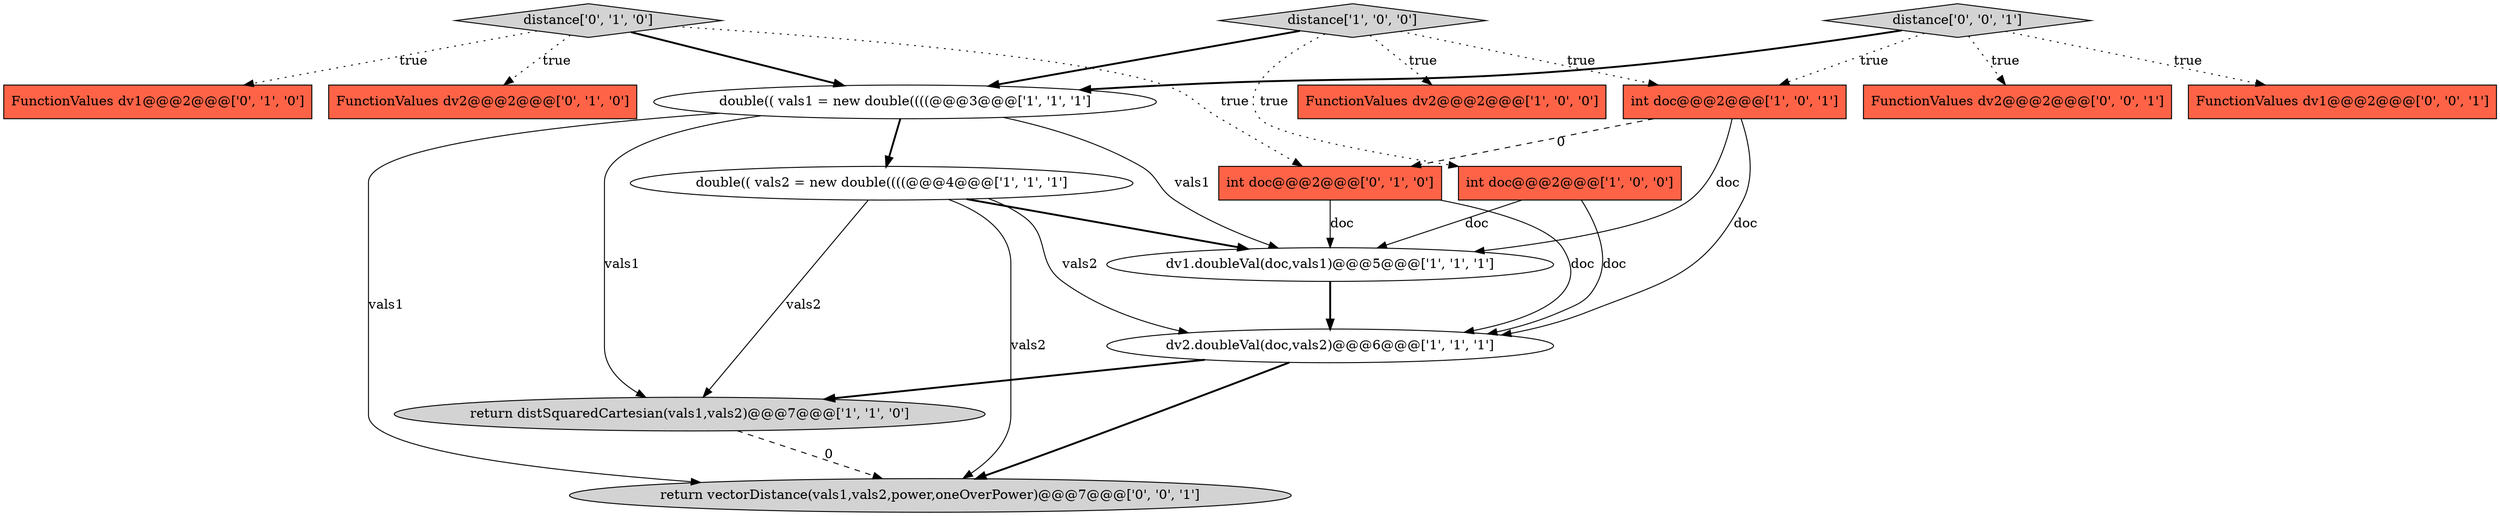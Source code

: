 digraph {
8 [style = filled, label = "double(( vals1 = new double((((@@@3@@@['1', '1', '1']", fillcolor = white, shape = ellipse image = "AAA0AAABBB1BBB"];
10 [style = filled, label = "distance['0', '1', '0']", fillcolor = lightgray, shape = diamond image = "AAA0AAABBB2BBB"];
6 [style = filled, label = "distance['1', '0', '0']", fillcolor = lightgray, shape = diamond image = "AAA0AAABBB1BBB"];
2 [style = filled, label = "dv2.doubleVal(doc,vals2)@@@6@@@['1', '1', '1']", fillcolor = white, shape = ellipse image = "AAA0AAABBB1BBB"];
13 [style = filled, label = "distance['0', '0', '1']", fillcolor = lightgray, shape = diamond image = "AAA0AAABBB3BBB"];
9 [style = filled, label = "FunctionValues dv2@@@2@@@['0', '1', '0']", fillcolor = tomato, shape = box image = "AAA0AAABBB2BBB"];
11 [style = filled, label = "FunctionValues dv1@@@2@@@['0', '1', '0']", fillcolor = tomato, shape = box image = "AAA0AAABBB2BBB"];
14 [style = filled, label = "FunctionValues dv2@@@2@@@['0', '0', '1']", fillcolor = tomato, shape = box image = "AAA0AAABBB3BBB"];
7 [style = filled, label = "int doc@@@2@@@['1', '0', '1']", fillcolor = tomato, shape = box image = "AAA0AAABBB1BBB"];
0 [style = filled, label = "FunctionValues dv2@@@2@@@['1', '0', '0']", fillcolor = tomato, shape = box image = "AAA0AAABBB1BBB"];
12 [style = filled, label = "int doc@@@2@@@['0', '1', '0']", fillcolor = tomato, shape = box image = "AAA1AAABBB2BBB"];
3 [style = filled, label = "return distSquaredCartesian(vals1,vals2)@@@7@@@['1', '1', '0']", fillcolor = lightgray, shape = ellipse image = "AAA0AAABBB1BBB"];
15 [style = filled, label = "FunctionValues dv1@@@2@@@['0', '0', '1']", fillcolor = tomato, shape = box image = "AAA0AAABBB3BBB"];
16 [style = filled, label = "return vectorDistance(vals1,vals2,power,oneOverPower)@@@7@@@['0', '0', '1']", fillcolor = lightgray, shape = ellipse image = "AAA0AAABBB3BBB"];
1 [style = filled, label = "dv1.doubleVal(doc,vals1)@@@5@@@['1', '1', '1']", fillcolor = white, shape = ellipse image = "AAA0AAABBB1BBB"];
5 [style = filled, label = "double(( vals2 = new double((((@@@4@@@['1', '1', '1']", fillcolor = white, shape = ellipse image = "AAA0AAABBB1BBB"];
4 [style = filled, label = "int doc@@@2@@@['1', '0', '0']", fillcolor = tomato, shape = box image = "AAA0AAABBB1BBB"];
7->2 [style = solid, label="doc"];
10->12 [style = dotted, label="true"];
8->1 [style = solid, label="vals1"];
2->3 [style = bold, label=""];
5->16 [style = solid, label="vals2"];
12->1 [style = solid, label="doc"];
13->7 [style = dotted, label="true"];
10->9 [style = dotted, label="true"];
5->3 [style = solid, label="vals2"];
12->2 [style = solid, label="doc"];
5->1 [style = bold, label=""];
8->5 [style = bold, label=""];
10->8 [style = bold, label=""];
8->3 [style = solid, label="vals1"];
6->4 [style = dotted, label="true"];
10->11 [style = dotted, label="true"];
6->8 [style = bold, label=""];
8->16 [style = solid, label="vals1"];
6->7 [style = dotted, label="true"];
7->12 [style = dashed, label="0"];
5->2 [style = solid, label="vals2"];
13->15 [style = dotted, label="true"];
1->2 [style = bold, label=""];
6->0 [style = dotted, label="true"];
13->8 [style = bold, label=""];
13->14 [style = dotted, label="true"];
4->2 [style = solid, label="doc"];
3->16 [style = dashed, label="0"];
7->1 [style = solid, label="doc"];
4->1 [style = solid, label="doc"];
2->16 [style = bold, label=""];
}
